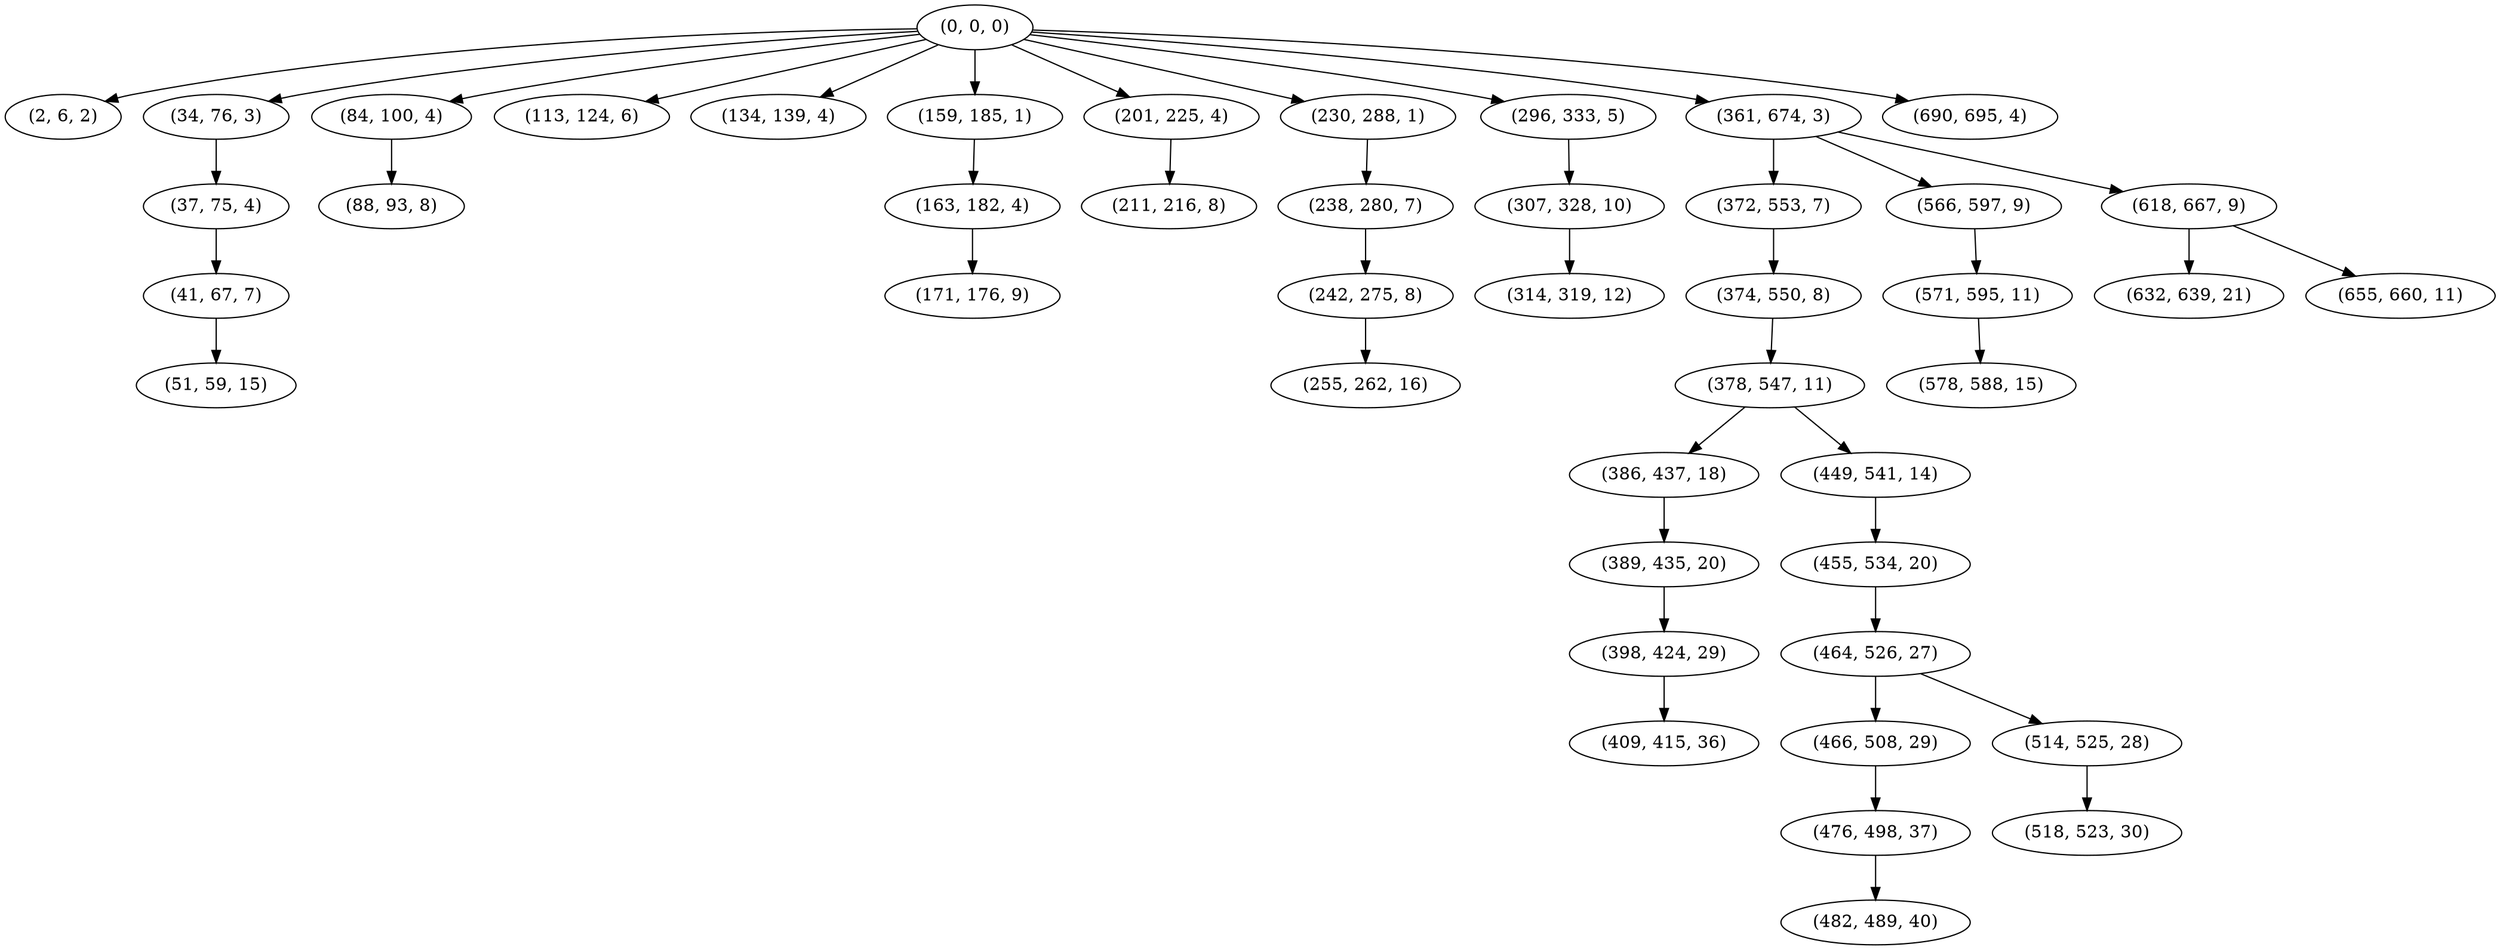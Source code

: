 digraph tree {
    "(0, 0, 0)";
    "(2, 6, 2)";
    "(34, 76, 3)";
    "(37, 75, 4)";
    "(41, 67, 7)";
    "(51, 59, 15)";
    "(84, 100, 4)";
    "(88, 93, 8)";
    "(113, 124, 6)";
    "(134, 139, 4)";
    "(159, 185, 1)";
    "(163, 182, 4)";
    "(171, 176, 9)";
    "(201, 225, 4)";
    "(211, 216, 8)";
    "(230, 288, 1)";
    "(238, 280, 7)";
    "(242, 275, 8)";
    "(255, 262, 16)";
    "(296, 333, 5)";
    "(307, 328, 10)";
    "(314, 319, 12)";
    "(361, 674, 3)";
    "(372, 553, 7)";
    "(374, 550, 8)";
    "(378, 547, 11)";
    "(386, 437, 18)";
    "(389, 435, 20)";
    "(398, 424, 29)";
    "(409, 415, 36)";
    "(449, 541, 14)";
    "(455, 534, 20)";
    "(464, 526, 27)";
    "(466, 508, 29)";
    "(476, 498, 37)";
    "(482, 489, 40)";
    "(514, 525, 28)";
    "(518, 523, 30)";
    "(566, 597, 9)";
    "(571, 595, 11)";
    "(578, 588, 15)";
    "(618, 667, 9)";
    "(632, 639, 21)";
    "(655, 660, 11)";
    "(690, 695, 4)";
    "(0, 0, 0)" -> "(2, 6, 2)";
    "(0, 0, 0)" -> "(34, 76, 3)";
    "(0, 0, 0)" -> "(84, 100, 4)";
    "(0, 0, 0)" -> "(113, 124, 6)";
    "(0, 0, 0)" -> "(134, 139, 4)";
    "(0, 0, 0)" -> "(159, 185, 1)";
    "(0, 0, 0)" -> "(201, 225, 4)";
    "(0, 0, 0)" -> "(230, 288, 1)";
    "(0, 0, 0)" -> "(296, 333, 5)";
    "(0, 0, 0)" -> "(361, 674, 3)";
    "(0, 0, 0)" -> "(690, 695, 4)";
    "(34, 76, 3)" -> "(37, 75, 4)";
    "(37, 75, 4)" -> "(41, 67, 7)";
    "(41, 67, 7)" -> "(51, 59, 15)";
    "(84, 100, 4)" -> "(88, 93, 8)";
    "(159, 185, 1)" -> "(163, 182, 4)";
    "(163, 182, 4)" -> "(171, 176, 9)";
    "(201, 225, 4)" -> "(211, 216, 8)";
    "(230, 288, 1)" -> "(238, 280, 7)";
    "(238, 280, 7)" -> "(242, 275, 8)";
    "(242, 275, 8)" -> "(255, 262, 16)";
    "(296, 333, 5)" -> "(307, 328, 10)";
    "(307, 328, 10)" -> "(314, 319, 12)";
    "(361, 674, 3)" -> "(372, 553, 7)";
    "(361, 674, 3)" -> "(566, 597, 9)";
    "(361, 674, 3)" -> "(618, 667, 9)";
    "(372, 553, 7)" -> "(374, 550, 8)";
    "(374, 550, 8)" -> "(378, 547, 11)";
    "(378, 547, 11)" -> "(386, 437, 18)";
    "(378, 547, 11)" -> "(449, 541, 14)";
    "(386, 437, 18)" -> "(389, 435, 20)";
    "(389, 435, 20)" -> "(398, 424, 29)";
    "(398, 424, 29)" -> "(409, 415, 36)";
    "(449, 541, 14)" -> "(455, 534, 20)";
    "(455, 534, 20)" -> "(464, 526, 27)";
    "(464, 526, 27)" -> "(466, 508, 29)";
    "(464, 526, 27)" -> "(514, 525, 28)";
    "(466, 508, 29)" -> "(476, 498, 37)";
    "(476, 498, 37)" -> "(482, 489, 40)";
    "(514, 525, 28)" -> "(518, 523, 30)";
    "(566, 597, 9)" -> "(571, 595, 11)";
    "(571, 595, 11)" -> "(578, 588, 15)";
    "(618, 667, 9)" -> "(632, 639, 21)";
    "(618, 667, 9)" -> "(655, 660, 11)";
}
